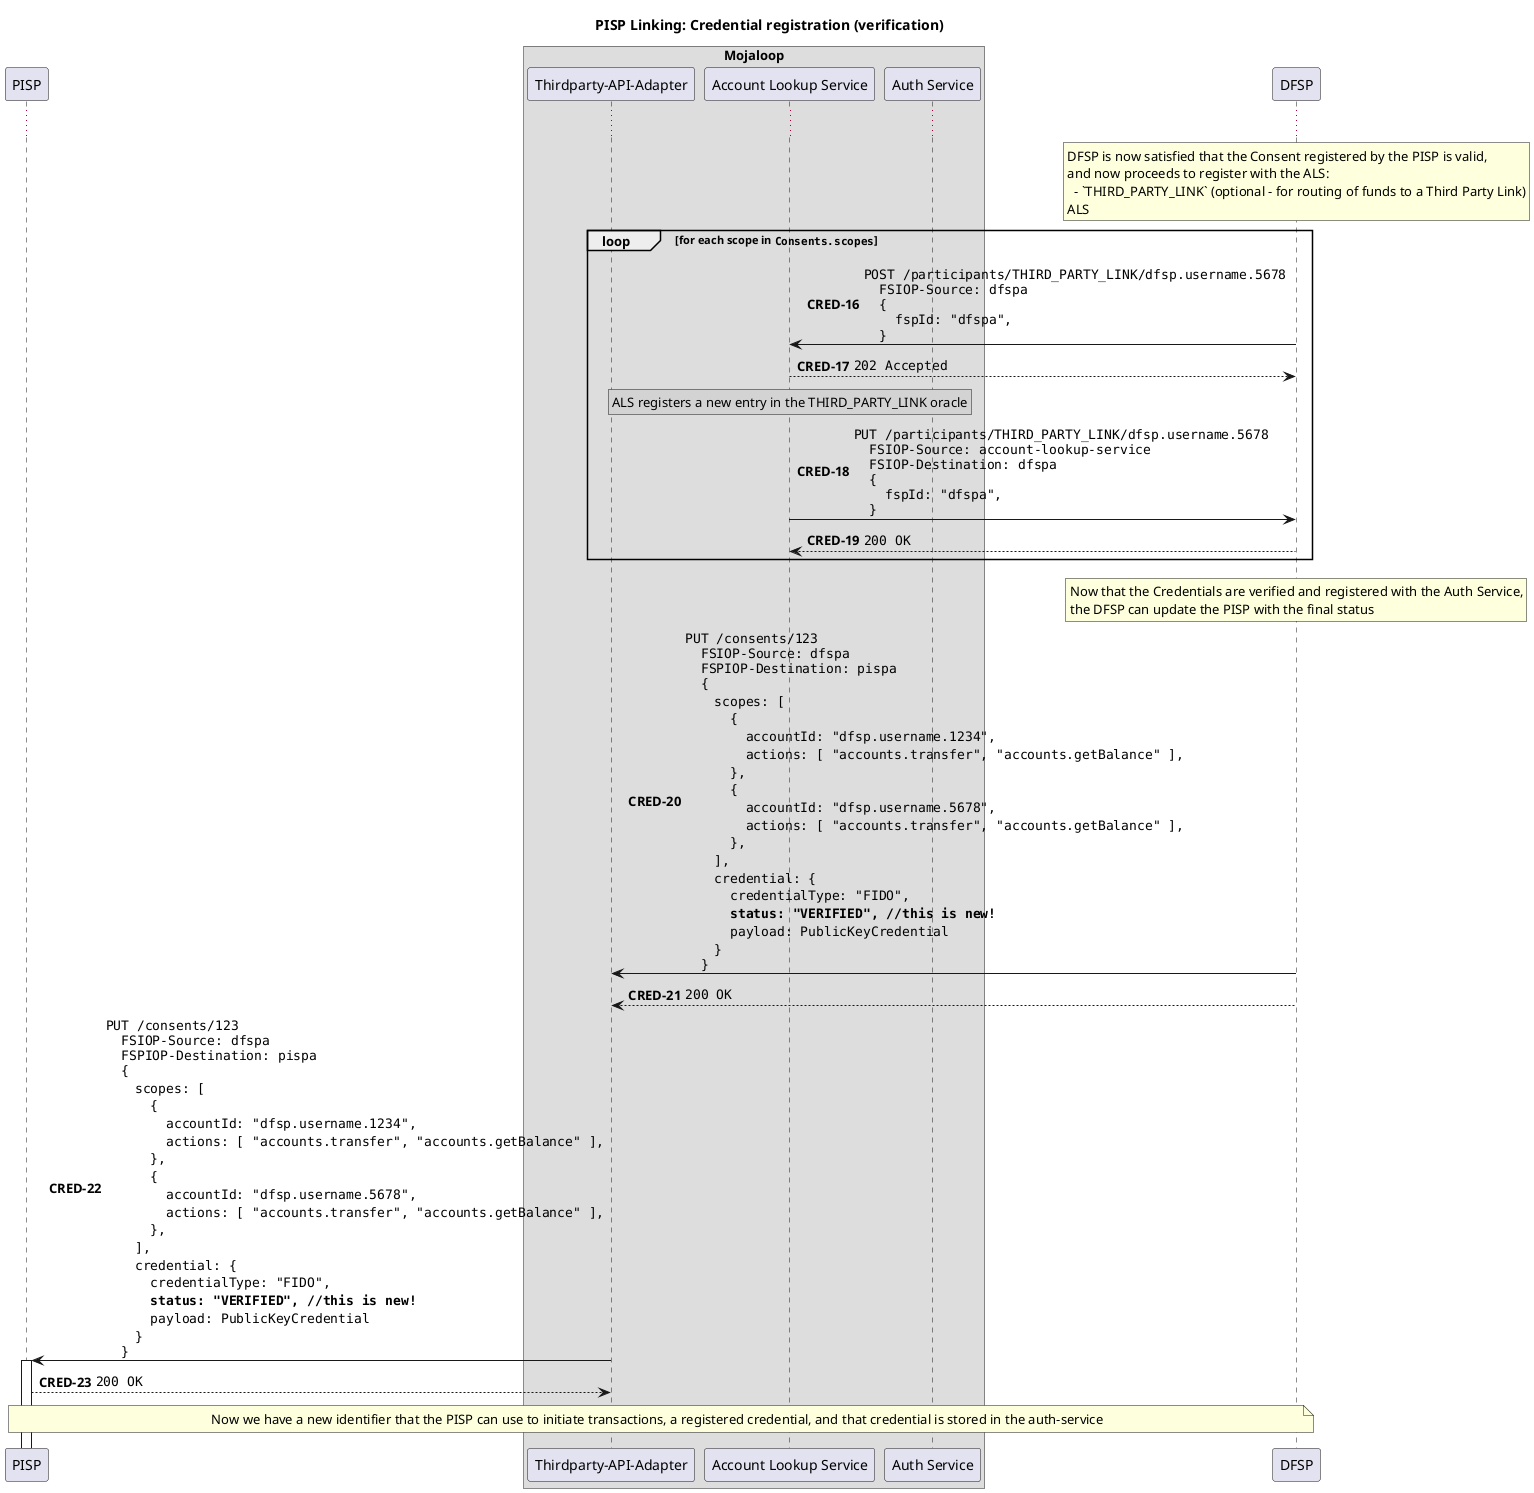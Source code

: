 @startuml

!pragma teoz true

title PISP Linking: Credential registration (verification)

participant "PISP" as PISP

box "Mojaloop"
    participant "Thirdparty-API-Adapter" as Switch
    participant "Account Lookup Service" as ALS
    participant "Auth Service" as Auth
end box

participant "DFSP" as DFSP

autonumber 16 "<b>CRED-#</b>"

...


rnote over DFSP
  DFSP is now satisfied that the Consent registered by the PISP is valid,
  and now proceeds to register with the ALS:
    - `THIRD_PARTY_LINK` (optional - for routing of funds to a Third Party Link)
  ALS
end note

loop for each scope in ""Consents.scopes""

DFSP -> ALS: ""POST /participants/THIRD_PARTY_LINK/dfsp.username.5678"" \n\
""  FSIOP-Source: dfspa""\n\
""  {""\n\
""    fspId: "dfspa",""\n\
""  }""
ALS --> DFSP: ""202 Accepted""

rnote over ALS #LightGray
  ALS registers a new entry in the THIRD_PARTY_LINK oracle
end note

ALS -> DFSP: ""PUT /participants/THIRD_PARTY_LINK/dfsp.username.5678"" \n\
""  FSIOP-Source: account-lookup-service""\n\
""  FSIOP-Destination: dfspa""\n\
""  {""\n\
""    fspId: "dfspa",""\n\
""  }""
DFSP --> ALS: ""200 OK""
end


rnote over DFSP
  Now that the Credentials are verified and registered with the Auth Service,
  the DFSP can update the PISP with the final status
end note

DFSP -> Switch: ""PUT /consents/123""\n\
""  FSIOP-Source: dfspa""\n\
""  FSPIOP-Destination: pispa""\n\
""  {""\n\
    ""  scopes: [""\n\
    ""    {""\n\
    ""      accountId: "dfsp.username.1234",""\n\
    ""      actions: [ "accounts.transfer", "accounts.getBalance" ],""\n\
    ""    },""\n\
    ""    {""\n\
    ""      accountId: "dfsp.username.5678",""\n\
    ""      actions: [ "accounts.transfer", "accounts.getBalance" ],""\n\
    ""    },""\n\
    ""  ],""\n\
    ""  credential: {""\n\
    ""    credentialType: "FIDO",""\n\
    ""    **status: "VERIFIED", //this is new!**""\n\
    ""    payload: PublicKeyCredential ""\n\
    ""  }""\n\
""  }""
DFSP --> Switch: ""200 OK""

Switch -> PISP ++: ""PUT /consents/123""\n\
""  FSIOP-Source: dfspa""\n\
""  FSPIOP-Destination: pispa""\n\
""  {""\n\
    ""  scopes: [""\n\
    ""    {""\n\
    ""      accountId: "dfsp.username.1234",""\n\
    ""      actions: [ "accounts.transfer", "accounts.getBalance" ],""\n\
    ""    },""\n\
    ""    {""\n\
    ""      accountId: "dfsp.username.5678",""\n\
    ""      actions: [ "accounts.transfer", "accounts.getBalance" ],""\n\
    ""    },""\n\
    ""  ],""\n\
    ""  credential: {""\n\
    ""    credentialType: "FIDO",""\n\
    ""    **status: "VERIFIED", //this is new!**""\n\
    ""    payload: PublicKeyCredential ""\n\
    ""  }""\n\
""  }""
PISP --> Switch: ""200 OK""


note over PISP, DFSP
  Now we have a new identifier that the PISP can use to initiate transactions, a registered credential, and that credential is stored in the auth-service
end note


@enduml
